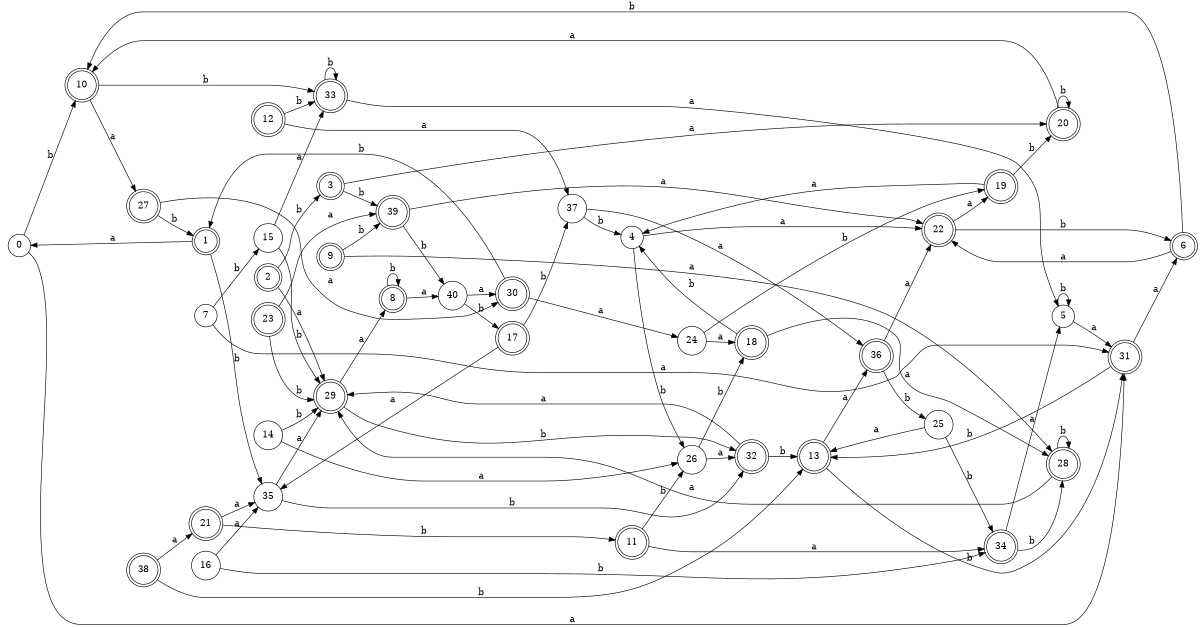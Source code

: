 digraph n33_4 {
__start0 [label="" shape="none"];

rankdir=LR;
size="8,5";

s0 [style="filled", color="black", fillcolor="white" shape="circle", label="0"];
s1 [style="rounded,filled", color="black", fillcolor="white" shape="doublecircle", label="1"];
s2 [style="rounded,filled", color="black", fillcolor="white" shape="doublecircle", label="2"];
s3 [style="rounded,filled", color="black", fillcolor="white" shape="doublecircle", label="3"];
s4 [style="filled", color="black", fillcolor="white" shape="circle", label="4"];
s5 [style="filled", color="black", fillcolor="white" shape="circle", label="5"];
s6 [style="rounded,filled", color="black", fillcolor="white" shape="doublecircle", label="6"];
s7 [style="filled", color="black", fillcolor="white" shape="circle", label="7"];
s8 [style="rounded,filled", color="black", fillcolor="white" shape="doublecircle", label="8"];
s9 [style="rounded,filled", color="black", fillcolor="white" shape="doublecircle", label="9"];
s10 [style="rounded,filled", color="black", fillcolor="white" shape="doublecircle", label="10"];
s11 [style="rounded,filled", color="black", fillcolor="white" shape="doublecircle", label="11"];
s12 [style="rounded,filled", color="black", fillcolor="white" shape="doublecircle", label="12"];
s13 [style="rounded,filled", color="black", fillcolor="white" shape="doublecircle", label="13"];
s14 [style="filled", color="black", fillcolor="white" shape="circle", label="14"];
s15 [style="filled", color="black", fillcolor="white" shape="circle", label="15"];
s16 [style="filled", color="black", fillcolor="white" shape="circle", label="16"];
s17 [style="rounded,filled", color="black", fillcolor="white" shape="doublecircle", label="17"];
s18 [style="rounded,filled", color="black", fillcolor="white" shape="doublecircle", label="18"];
s19 [style="rounded,filled", color="black", fillcolor="white" shape="doublecircle", label="19"];
s20 [style="rounded,filled", color="black", fillcolor="white" shape="doublecircle", label="20"];
s21 [style="rounded,filled", color="black", fillcolor="white" shape="doublecircle", label="21"];
s22 [style="rounded,filled", color="black", fillcolor="white" shape="doublecircle", label="22"];
s23 [style="rounded,filled", color="black", fillcolor="white" shape="doublecircle", label="23"];
s24 [style="filled", color="black", fillcolor="white" shape="circle", label="24"];
s25 [style="filled", color="black", fillcolor="white" shape="circle", label="25"];
s26 [style="filled", color="black", fillcolor="white" shape="circle", label="26"];
s27 [style="rounded,filled", color="black", fillcolor="white" shape="doublecircle", label="27"];
s28 [style="rounded,filled", color="black", fillcolor="white" shape="doublecircle", label="28"];
s29 [style="rounded,filled", color="black", fillcolor="white" shape="doublecircle", label="29"];
s30 [style="rounded,filled", color="black", fillcolor="white" shape="doublecircle", label="30"];
s31 [style="rounded,filled", color="black", fillcolor="white" shape="doublecircle", label="31"];
s32 [style="rounded,filled", color="black", fillcolor="white" shape="doublecircle", label="32"];
s33 [style="rounded,filled", color="black", fillcolor="white" shape="doublecircle", label="33"];
s34 [style="rounded,filled", color="black", fillcolor="white" shape="doublecircle", label="34"];
s35 [style="filled", color="black", fillcolor="white" shape="circle", label="35"];
s36 [style="rounded,filled", color="black", fillcolor="white" shape="doublecircle", label="36"];
s37 [style="filled", color="black", fillcolor="white" shape="circle", label="37"];
s38 [style="rounded,filled", color="black", fillcolor="white" shape="doublecircle", label="38"];
s39 [style="rounded,filled", color="black", fillcolor="white" shape="doublecircle", label="39"];
s40 [style="filled", color="black", fillcolor="white" shape="circle", label="40"];
s0 -> s31 [label="a"];
s0 -> s10 [label="b"];
s1 -> s0 [label="a"];
s1 -> s35 [label="b"];
s2 -> s29 [label="a"];
s2 -> s3 [label="b"];
s3 -> s20 [label="a"];
s3 -> s39 [label="b"];
s4 -> s22 [label="a"];
s4 -> s26 [label="b"];
s5 -> s31 [label="a"];
s5 -> s5 [label="b"];
s6 -> s22 [label="a"];
s6 -> s10 [label="b"];
s7 -> s31 [label="a"];
s7 -> s15 [label="b"];
s8 -> s40 [label="a"];
s8 -> s8 [label="b"];
s9 -> s28 [label="a"];
s9 -> s39 [label="b"];
s10 -> s27 [label="a"];
s10 -> s33 [label="b"];
s11 -> s34 [label="a"];
s11 -> s26 [label="b"];
s12 -> s37 [label="a"];
s12 -> s33 [label="b"];
s13 -> s36 [label="a"];
s13 -> s31 [label="b"];
s14 -> s26 [label="a"];
s14 -> s29 [label="b"];
s15 -> s33 [label="a"];
s15 -> s29 [label="b"];
s16 -> s35 [label="a"];
s16 -> s34 [label="b"];
s17 -> s35 [label="a"];
s17 -> s37 [label="b"];
s18 -> s28 [label="a"];
s18 -> s4 [label="b"];
s19 -> s4 [label="a"];
s19 -> s20 [label="b"];
s20 -> s10 [label="a"];
s20 -> s20 [label="b"];
s21 -> s35 [label="a"];
s21 -> s11 [label="b"];
s22 -> s19 [label="a"];
s22 -> s6 [label="b"];
s23 -> s39 [label="a"];
s23 -> s29 [label="b"];
s24 -> s18 [label="a"];
s24 -> s19 [label="b"];
s25 -> s13 [label="a"];
s25 -> s34 [label="b"];
s26 -> s32 [label="a"];
s26 -> s18 [label="b"];
s27 -> s30 [label="a"];
s27 -> s1 [label="b"];
s28 -> s29 [label="a"];
s28 -> s28 [label="b"];
s29 -> s8 [label="a"];
s29 -> s32 [label="b"];
s30 -> s24 [label="a"];
s30 -> s1 [label="b"];
s31 -> s6 [label="a"];
s31 -> s13 [label="b"];
s32 -> s29 [label="a"];
s32 -> s13 [label="b"];
s33 -> s5 [label="a"];
s33 -> s33 [label="b"];
s34 -> s5 [label="a"];
s34 -> s28 [label="b"];
s35 -> s29 [label="a"];
s35 -> s32 [label="b"];
s36 -> s22 [label="a"];
s36 -> s25 [label="b"];
s37 -> s36 [label="a"];
s37 -> s4 [label="b"];
s38 -> s21 [label="a"];
s38 -> s13 [label="b"];
s39 -> s22 [label="a"];
s39 -> s40 [label="b"];
s40 -> s30 [label="a"];
s40 -> s17 [label="b"];

}
